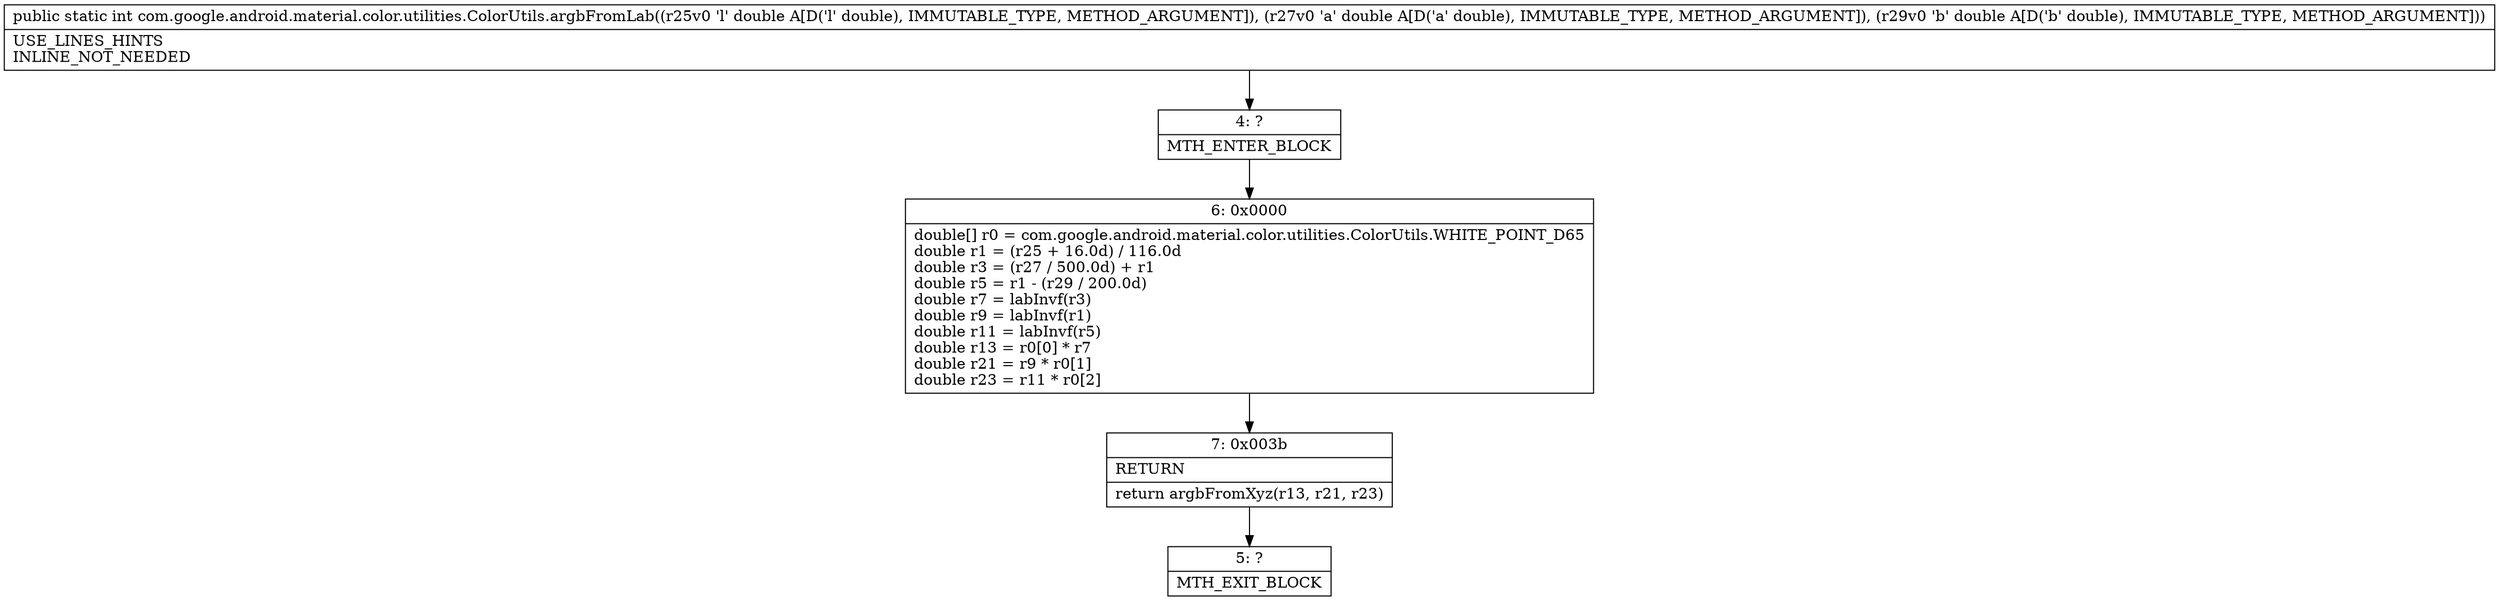 digraph "CFG forcom.google.android.material.color.utilities.ColorUtils.argbFromLab(DDD)I" {
Node_4 [shape=record,label="{4\:\ ?|MTH_ENTER_BLOCK\l}"];
Node_6 [shape=record,label="{6\:\ 0x0000|double[] r0 = com.google.android.material.color.utilities.ColorUtils.WHITE_POINT_D65\ldouble r1 = (r25 + 16.0d) \/ 116.0d\ldouble r3 = (r27 \/ 500.0d) + r1\ldouble r5 = r1 \- (r29 \/ 200.0d)\ldouble r7 = labInvf(r3)\ldouble r9 = labInvf(r1)\ldouble r11 = labInvf(r5)\ldouble r13 = r0[0] * r7\ldouble r21 = r9 * r0[1]\ldouble r23 = r11 * r0[2]\l}"];
Node_7 [shape=record,label="{7\:\ 0x003b|RETURN\l|return argbFromXyz(r13, r21, r23)\l}"];
Node_5 [shape=record,label="{5\:\ ?|MTH_EXIT_BLOCK\l}"];
MethodNode[shape=record,label="{public static int com.google.android.material.color.utilities.ColorUtils.argbFromLab((r25v0 'l' double A[D('l' double), IMMUTABLE_TYPE, METHOD_ARGUMENT]), (r27v0 'a' double A[D('a' double), IMMUTABLE_TYPE, METHOD_ARGUMENT]), (r29v0 'b' double A[D('b' double), IMMUTABLE_TYPE, METHOD_ARGUMENT]))  | USE_LINES_HINTS\lINLINE_NOT_NEEDED\l}"];
MethodNode -> Node_4;Node_4 -> Node_6;
Node_6 -> Node_7;
Node_7 -> Node_5;
}

